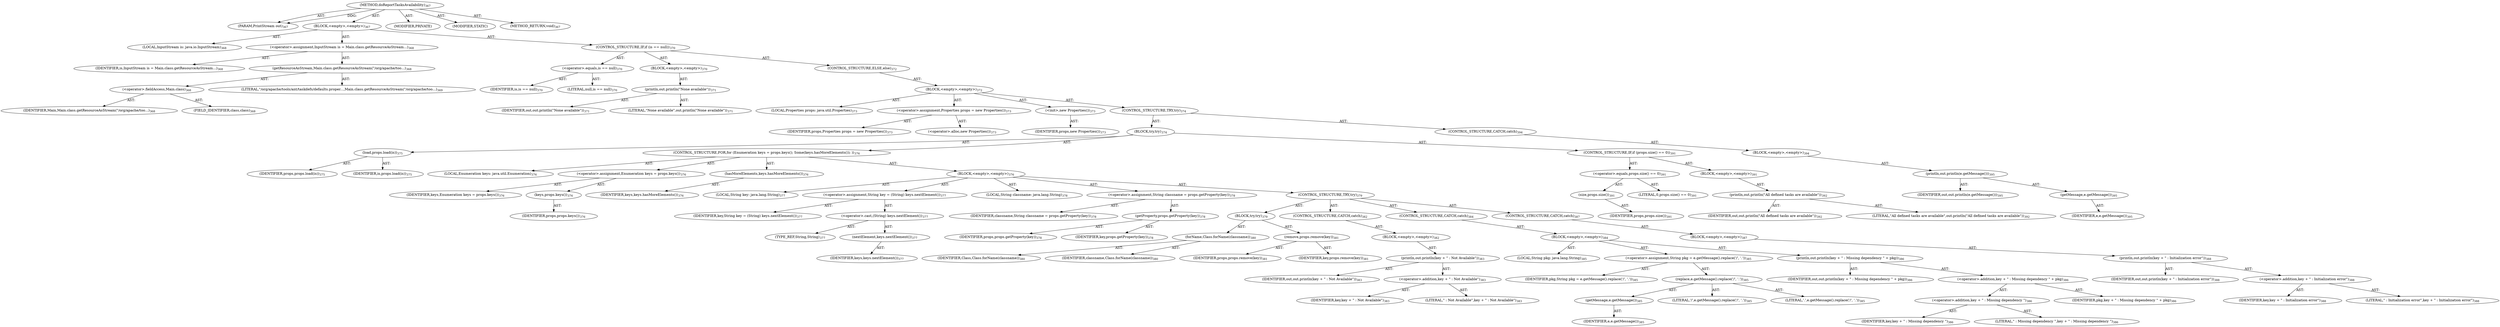 digraph "doReportTasksAvailability" {  
"111669149710" [label = <(METHOD,doReportTasksAvailability)<SUB>367</SUB>> ]
"115964117000" [label = <(PARAM,PrintStream out)<SUB>367</SUB>> ]
"25769803818" [label = <(BLOCK,&lt;empty&gt;,&lt;empty&gt;)<SUB>367</SUB>> ]
"94489280541" [label = <(LOCAL,InputStream is: java.io.InputStream)<SUB>368</SUB>> ]
"30064771260" [label = <(&lt;operator&gt;.assignment,InputStream is = Main.class.getResourceAsStream...)<SUB>368</SUB>> ]
"68719476897" [label = <(IDENTIFIER,is,InputStream is = Main.class.getResourceAsStream...)<SUB>368</SUB>> ]
"30064771261" [label = <(getResourceAsStream,Main.class.getResourceAsStream(&quot;/org/apache/too...)<SUB>368</SUB>> ]
"30064771262" [label = <(&lt;operator&gt;.fieldAccess,Main.class)<SUB>368</SUB>> ]
"68719476898" [label = <(IDENTIFIER,Main,Main.class.getResourceAsStream(&quot;/org/apache/too...)<SUB>368</SUB>> ]
"55834574857" [label = <(FIELD_IDENTIFIER,class,class)<SUB>368</SUB>> ]
"90194313291" [label = <(LITERAL,&quot;/org/apache/tools/ant/taskdefs/defaults.proper...,Main.class.getResourceAsStream(&quot;/org/apache/too...)<SUB>369</SUB>> ]
"47244640282" [label = <(CONTROL_STRUCTURE,IF,if (is == null))<SUB>370</SUB>> ]
"30064771263" [label = <(&lt;operator&gt;.equals,is == null)<SUB>370</SUB>> ]
"68719476899" [label = <(IDENTIFIER,is,is == null)<SUB>370</SUB>> ]
"90194313292" [label = <(LITERAL,null,is == null)<SUB>370</SUB>> ]
"25769803819" [label = <(BLOCK,&lt;empty&gt;,&lt;empty&gt;)<SUB>370</SUB>> ]
"30064771264" [label = <(println,out.println(&quot;None available&quot;))<SUB>371</SUB>> ]
"68719476900" [label = <(IDENTIFIER,out,out.println(&quot;None available&quot;))<SUB>371</SUB>> ]
"90194313293" [label = <(LITERAL,&quot;None available&quot;,out.println(&quot;None available&quot;))<SUB>371</SUB>> ]
"47244640283" [label = <(CONTROL_STRUCTURE,ELSE,else)<SUB>372</SUB>> ]
"25769803820" [label = <(BLOCK,&lt;empty&gt;,&lt;empty&gt;)<SUB>372</SUB>> ]
"94489280542" [label = <(LOCAL,Properties props: java.util.Properties)<SUB>373</SUB>> ]
"30064771265" [label = <(&lt;operator&gt;.assignment,Properties props = new Properties())<SUB>373</SUB>> ]
"68719476901" [label = <(IDENTIFIER,props,Properties props = new Properties())<SUB>373</SUB>> ]
"30064771266" [label = <(&lt;operator&gt;.alloc,new Properties())<SUB>373</SUB>> ]
"30064771267" [label = <(&lt;init&gt;,new Properties())<SUB>373</SUB>> ]
"68719476902" [label = <(IDENTIFIER,props,new Properties())<SUB>373</SUB>> ]
"47244640284" [label = <(CONTROL_STRUCTURE,TRY,try)<SUB>374</SUB>> ]
"25769803821" [label = <(BLOCK,try,try)<SUB>374</SUB>> ]
"30064771268" [label = <(load,props.load(is))<SUB>375</SUB>> ]
"68719476903" [label = <(IDENTIFIER,props,props.load(is))<SUB>375</SUB>> ]
"68719476904" [label = <(IDENTIFIER,is,props.load(is))<SUB>375</SUB>> ]
"47244640285" [label = <(CONTROL_STRUCTURE,FOR,for (Enumeration keys = props.keys(); Some(keys.hasMoreElements()); ))<SUB>376</SUB>> ]
"94489280543" [label = <(LOCAL,Enumeration keys: java.util.Enumeration)<SUB>376</SUB>> ]
"30064771269" [label = <(&lt;operator&gt;.assignment,Enumeration keys = props.keys())<SUB>376</SUB>> ]
"68719476905" [label = <(IDENTIFIER,keys,Enumeration keys = props.keys())<SUB>376</SUB>> ]
"30064771270" [label = <(keys,props.keys())<SUB>376</SUB>> ]
"68719476906" [label = <(IDENTIFIER,props,props.keys())<SUB>376</SUB>> ]
"30064771271" [label = <(hasMoreElements,keys.hasMoreElements())<SUB>376</SUB>> ]
"68719476907" [label = <(IDENTIFIER,keys,keys.hasMoreElements())<SUB>376</SUB>> ]
"25769803822" [label = <(BLOCK,&lt;empty&gt;,&lt;empty&gt;)<SUB>376</SUB>> ]
"94489280544" [label = <(LOCAL,String key: java.lang.String)<SUB>377</SUB>> ]
"30064771272" [label = <(&lt;operator&gt;.assignment,String key = (String) keys.nextElement())<SUB>377</SUB>> ]
"68719476908" [label = <(IDENTIFIER,key,String key = (String) keys.nextElement())<SUB>377</SUB>> ]
"30064771273" [label = <(&lt;operator&gt;.cast,(String) keys.nextElement())<SUB>377</SUB>> ]
"180388626435" [label = <(TYPE_REF,String,String)<SUB>377</SUB>> ]
"30064771274" [label = <(nextElement,keys.nextElement())<SUB>377</SUB>> ]
"68719476909" [label = <(IDENTIFIER,keys,keys.nextElement())<SUB>377</SUB>> ]
"94489280545" [label = <(LOCAL,String classname: java.lang.String)<SUB>378</SUB>> ]
"30064771275" [label = <(&lt;operator&gt;.assignment,String classname = props.getProperty(key))<SUB>378</SUB>> ]
"68719476910" [label = <(IDENTIFIER,classname,String classname = props.getProperty(key))<SUB>378</SUB>> ]
"30064771276" [label = <(getProperty,props.getProperty(key))<SUB>378</SUB>> ]
"68719476911" [label = <(IDENTIFIER,props,props.getProperty(key))<SUB>378</SUB>> ]
"68719476912" [label = <(IDENTIFIER,key,props.getProperty(key))<SUB>378</SUB>> ]
"47244640286" [label = <(CONTROL_STRUCTURE,TRY,try)<SUB>379</SUB>> ]
"25769803823" [label = <(BLOCK,try,try)<SUB>379</SUB>> ]
"30064771277" [label = <(forName,Class.forName(classname))<SUB>380</SUB>> ]
"68719476913" [label = <(IDENTIFIER,Class,Class.forName(classname))<SUB>380</SUB>> ]
"68719476914" [label = <(IDENTIFIER,classname,Class.forName(classname))<SUB>380</SUB>> ]
"30064771278" [label = <(remove,props.remove(key))<SUB>381</SUB>> ]
"68719476915" [label = <(IDENTIFIER,props,props.remove(key))<SUB>381</SUB>> ]
"68719476916" [label = <(IDENTIFIER,key,props.remove(key))<SUB>381</SUB>> ]
"47244640287" [label = <(CONTROL_STRUCTURE,CATCH,catch)<SUB>382</SUB>> ]
"25769803824" [label = <(BLOCK,&lt;empty&gt;,&lt;empty&gt;)<SUB>382</SUB>> ]
"30064771279" [label = <(println,out.println(key + &quot; : Not Available&quot;))<SUB>383</SUB>> ]
"68719476917" [label = <(IDENTIFIER,out,out.println(key + &quot; : Not Available&quot;))<SUB>383</SUB>> ]
"30064771280" [label = <(&lt;operator&gt;.addition,key + &quot; : Not Available&quot;)<SUB>383</SUB>> ]
"68719476918" [label = <(IDENTIFIER,key,key + &quot; : Not Available&quot;)<SUB>383</SUB>> ]
"90194313294" [label = <(LITERAL,&quot; : Not Available&quot;,key + &quot; : Not Available&quot;)<SUB>383</SUB>> ]
"47244640288" [label = <(CONTROL_STRUCTURE,CATCH,catch)<SUB>384</SUB>> ]
"25769803825" [label = <(BLOCK,&lt;empty&gt;,&lt;empty&gt;)<SUB>384</SUB>> ]
"94489280546" [label = <(LOCAL,String pkg: java.lang.String)<SUB>385</SUB>> ]
"30064771281" [label = <(&lt;operator&gt;.assignment,String pkg = e.getMessage().replace('/', '.'))<SUB>385</SUB>> ]
"68719476919" [label = <(IDENTIFIER,pkg,String pkg = e.getMessage().replace('/', '.'))<SUB>385</SUB>> ]
"30064771282" [label = <(replace,e.getMessage().replace('/', '.'))<SUB>385</SUB>> ]
"30064771283" [label = <(getMessage,e.getMessage())<SUB>385</SUB>> ]
"68719476920" [label = <(IDENTIFIER,e,e.getMessage())<SUB>385</SUB>> ]
"90194313295" [label = <(LITERAL,'/',e.getMessage().replace('/', '.'))<SUB>385</SUB>> ]
"90194313296" [label = <(LITERAL,'.',e.getMessage().replace('/', '.'))<SUB>385</SUB>> ]
"30064771284" [label = <(println,out.println(key + &quot; : Missing dependency &quot; + pkg))<SUB>386</SUB>> ]
"68719476921" [label = <(IDENTIFIER,out,out.println(key + &quot; : Missing dependency &quot; + pkg))<SUB>386</SUB>> ]
"30064771285" [label = <(&lt;operator&gt;.addition,key + &quot; : Missing dependency &quot; + pkg)<SUB>386</SUB>> ]
"30064771286" [label = <(&lt;operator&gt;.addition,key + &quot; : Missing dependency &quot;)<SUB>386</SUB>> ]
"68719476922" [label = <(IDENTIFIER,key,key + &quot; : Missing dependency &quot;)<SUB>386</SUB>> ]
"90194313297" [label = <(LITERAL,&quot; : Missing dependency &quot;,key + &quot; : Missing dependency &quot;)<SUB>386</SUB>> ]
"68719476923" [label = <(IDENTIFIER,pkg,key + &quot; : Missing dependency &quot; + pkg)<SUB>386</SUB>> ]
"47244640289" [label = <(CONTROL_STRUCTURE,CATCH,catch)<SUB>387</SUB>> ]
"25769803826" [label = <(BLOCK,&lt;empty&gt;,&lt;empty&gt;)<SUB>387</SUB>> ]
"30064771287" [label = <(println,out.println(key + &quot; : Initialization error&quot;))<SUB>388</SUB>> ]
"68719476924" [label = <(IDENTIFIER,out,out.println(key + &quot; : Initialization error&quot;))<SUB>388</SUB>> ]
"30064771288" [label = <(&lt;operator&gt;.addition,key + &quot; : Initialization error&quot;)<SUB>388</SUB>> ]
"68719476925" [label = <(IDENTIFIER,key,key + &quot; : Initialization error&quot;)<SUB>388</SUB>> ]
"90194313298" [label = <(LITERAL,&quot; : Initialization error&quot;,key + &quot; : Initialization error&quot;)<SUB>388</SUB>> ]
"47244640290" [label = <(CONTROL_STRUCTURE,IF,if (props.size() == 0))<SUB>391</SUB>> ]
"30064771289" [label = <(&lt;operator&gt;.equals,props.size() == 0)<SUB>391</SUB>> ]
"30064771290" [label = <(size,props.size())<SUB>391</SUB>> ]
"68719476926" [label = <(IDENTIFIER,props,props.size())<SUB>391</SUB>> ]
"90194313299" [label = <(LITERAL,0,props.size() == 0)<SUB>391</SUB>> ]
"25769803827" [label = <(BLOCK,&lt;empty&gt;,&lt;empty&gt;)<SUB>391</SUB>> ]
"30064771291" [label = <(println,out.println(&quot;All defined tasks are available&quot;))<SUB>392</SUB>> ]
"68719476927" [label = <(IDENTIFIER,out,out.println(&quot;All defined tasks are available&quot;))<SUB>392</SUB>> ]
"90194313300" [label = <(LITERAL,&quot;All defined tasks are available&quot;,out.println(&quot;All defined tasks are available&quot;))<SUB>392</SUB>> ]
"47244640291" [label = <(CONTROL_STRUCTURE,CATCH,catch)<SUB>394</SUB>> ]
"25769803828" [label = <(BLOCK,&lt;empty&gt;,&lt;empty&gt;)<SUB>394</SUB>> ]
"30064771292" [label = <(println,out.println(e.getMessage()))<SUB>395</SUB>> ]
"68719476928" [label = <(IDENTIFIER,out,out.println(e.getMessage()))<SUB>395</SUB>> ]
"30064771293" [label = <(getMessage,e.getMessage())<SUB>395</SUB>> ]
"68719476929" [label = <(IDENTIFIER,e,e.getMessage())<SUB>395</SUB>> ]
"133143986206" [label = <(MODIFIER,PRIVATE)> ]
"133143986207" [label = <(MODIFIER,STATIC)> ]
"128849018894" [label = <(METHOD_RETURN,void)<SUB>367</SUB>> ]
  "111669149710" -> "115964117000"  [ label = "AST: "] 
  "111669149710" -> "25769803818"  [ label = "AST: "] 
  "111669149710" -> "133143986206"  [ label = "AST: "] 
  "111669149710" -> "133143986207"  [ label = "AST: "] 
  "111669149710" -> "128849018894"  [ label = "AST: "] 
  "25769803818" -> "94489280541"  [ label = "AST: "] 
  "25769803818" -> "30064771260"  [ label = "AST: "] 
  "25769803818" -> "47244640282"  [ label = "AST: "] 
  "30064771260" -> "68719476897"  [ label = "AST: "] 
  "30064771260" -> "30064771261"  [ label = "AST: "] 
  "30064771261" -> "30064771262"  [ label = "AST: "] 
  "30064771261" -> "90194313291"  [ label = "AST: "] 
  "30064771262" -> "68719476898"  [ label = "AST: "] 
  "30064771262" -> "55834574857"  [ label = "AST: "] 
  "47244640282" -> "30064771263"  [ label = "AST: "] 
  "47244640282" -> "25769803819"  [ label = "AST: "] 
  "47244640282" -> "47244640283"  [ label = "AST: "] 
  "30064771263" -> "68719476899"  [ label = "AST: "] 
  "30064771263" -> "90194313292"  [ label = "AST: "] 
  "25769803819" -> "30064771264"  [ label = "AST: "] 
  "30064771264" -> "68719476900"  [ label = "AST: "] 
  "30064771264" -> "90194313293"  [ label = "AST: "] 
  "47244640283" -> "25769803820"  [ label = "AST: "] 
  "25769803820" -> "94489280542"  [ label = "AST: "] 
  "25769803820" -> "30064771265"  [ label = "AST: "] 
  "25769803820" -> "30064771267"  [ label = "AST: "] 
  "25769803820" -> "47244640284"  [ label = "AST: "] 
  "30064771265" -> "68719476901"  [ label = "AST: "] 
  "30064771265" -> "30064771266"  [ label = "AST: "] 
  "30064771267" -> "68719476902"  [ label = "AST: "] 
  "47244640284" -> "25769803821"  [ label = "AST: "] 
  "47244640284" -> "47244640291"  [ label = "AST: "] 
  "25769803821" -> "30064771268"  [ label = "AST: "] 
  "25769803821" -> "47244640285"  [ label = "AST: "] 
  "25769803821" -> "47244640290"  [ label = "AST: "] 
  "30064771268" -> "68719476903"  [ label = "AST: "] 
  "30064771268" -> "68719476904"  [ label = "AST: "] 
  "47244640285" -> "94489280543"  [ label = "AST: "] 
  "47244640285" -> "30064771269"  [ label = "AST: "] 
  "47244640285" -> "30064771271"  [ label = "AST: "] 
  "47244640285" -> "25769803822"  [ label = "AST: "] 
  "30064771269" -> "68719476905"  [ label = "AST: "] 
  "30064771269" -> "30064771270"  [ label = "AST: "] 
  "30064771270" -> "68719476906"  [ label = "AST: "] 
  "30064771271" -> "68719476907"  [ label = "AST: "] 
  "25769803822" -> "94489280544"  [ label = "AST: "] 
  "25769803822" -> "30064771272"  [ label = "AST: "] 
  "25769803822" -> "94489280545"  [ label = "AST: "] 
  "25769803822" -> "30064771275"  [ label = "AST: "] 
  "25769803822" -> "47244640286"  [ label = "AST: "] 
  "30064771272" -> "68719476908"  [ label = "AST: "] 
  "30064771272" -> "30064771273"  [ label = "AST: "] 
  "30064771273" -> "180388626435"  [ label = "AST: "] 
  "30064771273" -> "30064771274"  [ label = "AST: "] 
  "30064771274" -> "68719476909"  [ label = "AST: "] 
  "30064771275" -> "68719476910"  [ label = "AST: "] 
  "30064771275" -> "30064771276"  [ label = "AST: "] 
  "30064771276" -> "68719476911"  [ label = "AST: "] 
  "30064771276" -> "68719476912"  [ label = "AST: "] 
  "47244640286" -> "25769803823"  [ label = "AST: "] 
  "47244640286" -> "47244640287"  [ label = "AST: "] 
  "47244640286" -> "47244640288"  [ label = "AST: "] 
  "47244640286" -> "47244640289"  [ label = "AST: "] 
  "25769803823" -> "30064771277"  [ label = "AST: "] 
  "25769803823" -> "30064771278"  [ label = "AST: "] 
  "30064771277" -> "68719476913"  [ label = "AST: "] 
  "30064771277" -> "68719476914"  [ label = "AST: "] 
  "30064771278" -> "68719476915"  [ label = "AST: "] 
  "30064771278" -> "68719476916"  [ label = "AST: "] 
  "47244640287" -> "25769803824"  [ label = "AST: "] 
  "25769803824" -> "30064771279"  [ label = "AST: "] 
  "30064771279" -> "68719476917"  [ label = "AST: "] 
  "30064771279" -> "30064771280"  [ label = "AST: "] 
  "30064771280" -> "68719476918"  [ label = "AST: "] 
  "30064771280" -> "90194313294"  [ label = "AST: "] 
  "47244640288" -> "25769803825"  [ label = "AST: "] 
  "25769803825" -> "94489280546"  [ label = "AST: "] 
  "25769803825" -> "30064771281"  [ label = "AST: "] 
  "25769803825" -> "30064771284"  [ label = "AST: "] 
  "30064771281" -> "68719476919"  [ label = "AST: "] 
  "30064771281" -> "30064771282"  [ label = "AST: "] 
  "30064771282" -> "30064771283"  [ label = "AST: "] 
  "30064771282" -> "90194313295"  [ label = "AST: "] 
  "30064771282" -> "90194313296"  [ label = "AST: "] 
  "30064771283" -> "68719476920"  [ label = "AST: "] 
  "30064771284" -> "68719476921"  [ label = "AST: "] 
  "30064771284" -> "30064771285"  [ label = "AST: "] 
  "30064771285" -> "30064771286"  [ label = "AST: "] 
  "30064771285" -> "68719476923"  [ label = "AST: "] 
  "30064771286" -> "68719476922"  [ label = "AST: "] 
  "30064771286" -> "90194313297"  [ label = "AST: "] 
  "47244640289" -> "25769803826"  [ label = "AST: "] 
  "25769803826" -> "30064771287"  [ label = "AST: "] 
  "30064771287" -> "68719476924"  [ label = "AST: "] 
  "30064771287" -> "30064771288"  [ label = "AST: "] 
  "30064771288" -> "68719476925"  [ label = "AST: "] 
  "30064771288" -> "90194313298"  [ label = "AST: "] 
  "47244640290" -> "30064771289"  [ label = "AST: "] 
  "47244640290" -> "25769803827"  [ label = "AST: "] 
  "30064771289" -> "30064771290"  [ label = "AST: "] 
  "30064771289" -> "90194313299"  [ label = "AST: "] 
  "30064771290" -> "68719476926"  [ label = "AST: "] 
  "25769803827" -> "30064771291"  [ label = "AST: "] 
  "30064771291" -> "68719476927"  [ label = "AST: "] 
  "30064771291" -> "90194313300"  [ label = "AST: "] 
  "47244640291" -> "25769803828"  [ label = "AST: "] 
  "25769803828" -> "30064771292"  [ label = "AST: "] 
  "30064771292" -> "68719476928"  [ label = "AST: "] 
  "30064771292" -> "30064771293"  [ label = "AST: "] 
  "30064771293" -> "68719476929"  [ label = "AST: "] 
  "111669149710" -> "115964117000"  [ label = "DDG: "] 
}
